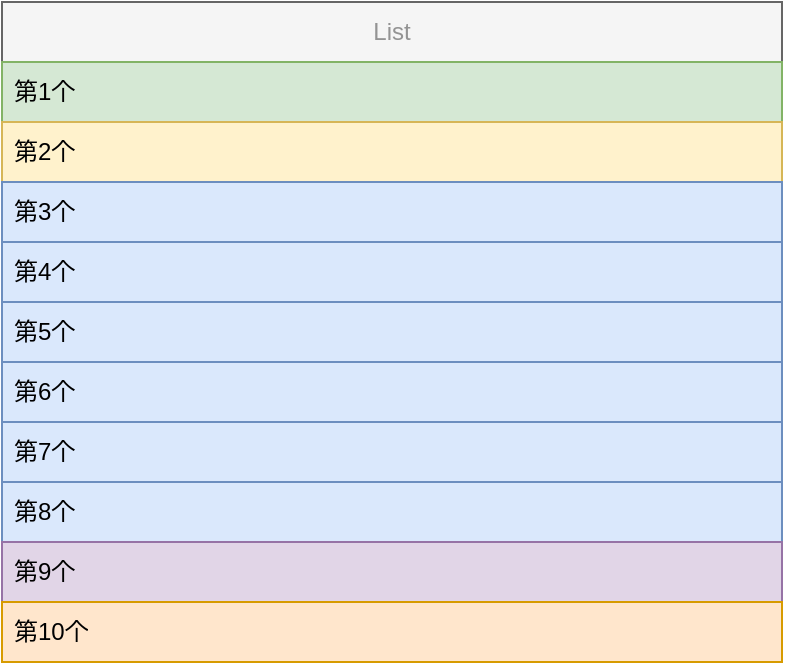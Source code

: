 <mxfile version="20.8.16" type="github">
  <diagram name="第 1 页" id="XACls2P_qLEztrRlqASP">
    <mxGraphModel dx="1050" dy="549" grid="1" gridSize="10" guides="1" tooltips="1" connect="1" arrows="1" fold="1" page="1" pageScale="1" pageWidth="827" pageHeight="1169" math="0" shadow="0">
      <root>
        <mxCell id="0" />
        <mxCell id="1" parent="0" />
        <mxCell id="BV6tJLWm4HgsaUineyhZ-7" value="List" style="swimlane;fontStyle=0;childLayout=stackLayout;horizontal=1;startSize=30;horizontalStack=0;resizeParent=1;resizeParentMax=0;resizeLast=0;collapsible=1;marginBottom=0;whiteSpace=wrap;html=1;textOpacity=50;fillColor=#f5f5f5;fontColor=#333333;strokeColor=#666666;" vertex="1" parent="1">
          <mxGeometry x="10" y="10" width="390" height="330" as="geometry">
            <mxRectangle x="10" y="10" width="60" height="30" as="alternateBounds" />
          </mxGeometry>
        </mxCell>
        <mxCell id="BV6tJLWm4HgsaUineyhZ-8" value="第1个" style="text;strokeColor=#82b366;fillColor=#d5e8d4;align=left;verticalAlign=middle;spacingLeft=4;spacingRight=4;overflow=hidden;points=[[0,0.5],[1,0.5]];portConstraint=eastwest;rotatable=0;whiteSpace=wrap;html=1;" vertex="1" parent="BV6tJLWm4HgsaUineyhZ-7">
          <mxGeometry y="30" width="390" height="30" as="geometry" />
        </mxCell>
        <mxCell id="BV6tJLWm4HgsaUineyhZ-11" value="第2个" style="text;strokeColor=#d6b656;fillColor=#fff2cc;align=left;verticalAlign=middle;spacingLeft=4;spacingRight=4;overflow=hidden;points=[[0,0.5],[1,0.5]];portConstraint=eastwest;rotatable=0;whiteSpace=wrap;html=1;" vertex="1" parent="BV6tJLWm4HgsaUineyhZ-7">
          <mxGeometry y="60" width="390" height="30" as="geometry" />
        </mxCell>
        <mxCell id="BV6tJLWm4HgsaUineyhZ-9" value="第3个" style="text;strokeColor=#6c8ebf;fillColor=#dae8fc;align=left;verticalAlign=middle;spacingLeft=4;spacingRight=4;overflow=hidden;points=[[0,0.5],[1,0.5]];portConstraint=eastwest;rotatable=0;whiteSpace=wrap;html=1;" vertex="1" parent="BV6tJLWm4HgsaUineyhZ-7">
          <mxGeometry y="90" width="390" height="30" as="geometry" />
        </mxCell>
        <mxCell id="BV6tJLWm4HgsaUineyhZ-5" value="" style="edgeStyle=orthogonalEdgeStyle;rounded=0;orthogonalLoop=1;jettySize=auto;html=1;" edge="1" parent="BV6tJLWm4HgsaUineyhZ-7">
          <mxGeometry relative="1" as="geometry">
            <mxPoint x="235" y="150" as="sourcePoint" />
            <mxPoint x="235" y="150" as="targetPoint" />
          </mxGeometry>
        </mxCell>
        <mxCell id="BV6tJLWm4HgsaUineyhZ-16" value="第4个" style="text;strokeColor=#6c8ebf;fillColor=#dae8fc;align=left;verticalAlign=middle;spacingLeft=4;spacingRight=4;overflow=hidden;points=[[0,0.5],[1,0.5]];portConstraint=eastwest;rotatable=0;whiteSpace=wrap;html=1;" vertex="1" parent="BV6tJLWm4HgsaUineyhZ-7">
          <mxGeometry y="120" width="390" height="30" as="geometry" />
        </mxCell>
        <mxCell id="BV6tJLWm4HgsaUineyhZ-15" value="第5个" style="text;strokeColor=#6c8ebf;fillColor=#dae8fc;align=left;verticalAlign=middle;spacingLeft=4;spacingRight=4;overflow=hidden;points=[[0,0.5],[1,0.5]];portConstraint=eastwest;rotatable=0;whiteSpace=wrap;html=1;" vertex="1" parent="BV6tJLWm4HgsaUineyhZ-7">
          <mxGeometry y="150" width="390" height="30" as="geometry" />
        </mxCell>
        <mxCell id="BV6tJLWm4HgsaUineyhZ-14" value="第6个" style="text;strokeColor=#6c8ebf;fillColor=#dae8fc;align=left;verticalAlign=middle;spacingLeft=4;spacingRight=4;overflow=hidden;points=[[0,0.5],[1,0.5]];portConstraint=eastwest;rotatable=0;whiteSpace=wrap;html=1;" vertex="1" parent="BV6tJLWm4HgsaUineyhZ-7">
          <mxGeometry y="180" width="390" height="30" as="geometry" />
        </mxCell>
        <mxCell id="BV6tJLWm4HgsaUineyhZ-13" value="第7个" style="text;strokeColor=#6c8ebf;fillColor=#dae8fc;align=left;verticalAlign=middle;spacingLeft=4;spacingRight=4;overflow=hidden;points=[[0,0.5],[1,0.5]];portConstraint=eastwest;rotatable=0;whiteSpace=wrap;html=1;" vertex="1" parent="BV6tJLWm4HgsaUineyhZ-7">
          <mxGeometry y="210" width="390" height="30" as="geometry" />
        </mxCell>
        <mxCell id="BV6tJLWm4HgsaUineyhZ-17" value="第8个" style="text;strokeColor=#6c8ebf;fillColor=#dae8fc;align=left;verticalAlign=middle;spacingLeft=4;spacingRight=4;overflow=hidden;points=[[0,0.5],[1,0.5]];portConstraint=eastwest;rotatable=0;whiteSpace=wrap;html=1;" vertex="1" parent="BV6tJLWm4HgsaUineyhZ-7">
          <mxGeometry y="240" width="390" height="30" as="geometry" />
        </mxCell>
        <mxCell id="BV6tJLWm4HgsaUineyhZ-18" value="第9个" style="text;strokeColor=#9673a6;fillColor=#e1d5e7;align=left;verticalAlign=middle;spacingLeft=4;spacingRight=4;overflow=hidden;points=[[0,0.5],[1,0.5]];portConstraint=eastwest;rotatable=0;whiteSpace=wrap;html=1;" vertex="1" parent="BV6tJLWm4HgsaUineyhZ-7">
          <mxGeometry y="270" width="390" height="30" as="geometry" />
        </mxCell>
        <mxCell id="BV6tJLWm4HgsaUineyhZ-12" value="第10个" style="text;strokeColor=#d79b00;fillColor=#ffe6cc;align=left;verticalAlign=middle;spacingLeft=4;spacingRight=4;overflow=hidden;points=[[0,0.5],[1,0.5]];portConstraint=eastwest;rotatable=0;whiteSpace=wrap;html=1;" vertex="1" parent="BV6tJLWm4HgsaUineyhZ-7">
          <mxGeometry y="300" width="390" height="30" as="geometry" />
        </mxCell>
      </root>
    </mxGraphModel>
  </diagram>
</mxfile>
